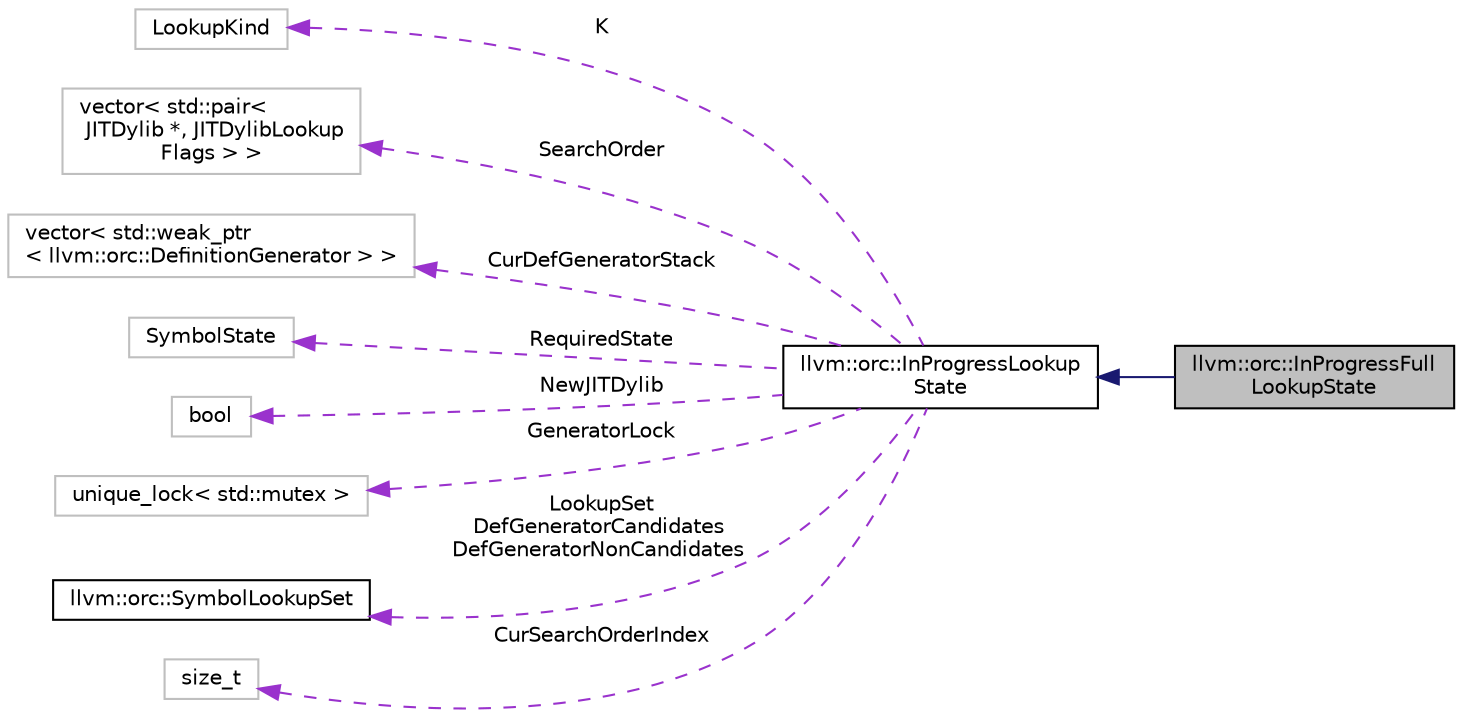 digraph "llvm::orc::InProgressFullLookupState"
{
 // LATEX_PDF_SIZE
  bgcolor="transparent";
  edge [fontname="Helvetica",fontsize="10",labelfontname="Helvetica",labelfontsize="10"];
  node [fontname="Helvetica",fontsize="10",shape=record];
  rankdir="LR";
  Node1 [label="llvm::orc::InProgressFull\lLookupState",height=0.2,width=0.4,color="black", fillcolor="grey75", style="filled", fontcolor="black",tooltip=" "];
  Node2 -> Node1 [dir="back",color="midnightblue",fontsize="10",style="solid",fontname="Helvetica"];
  Node2 [label="llvm::orc::InProgressLookup\lState",height=0.2,width=0.4,color="black",URL="$classllvm_1_1orc_1_1InProgressLookupState.html",tooltip=" "];
  Node3 -> Node2 [dir="back",color="darkorchid3",fontsize="10",style="dashed",label=" K" ,fontname="Helvetica"];
  Node3 [label="LookupKind",height=0.2,width=0.4,color="grey75",tooltip=" "];
  Node4 -> Node2 [dir="back",color="darkorchid3",fontsize="10",style="dashed",label=" SearchOrder" ,fontname="Helvetica"];
  Node4 [label="vector\< std::pair\<\l JITDylib *, JITDylibLookup\lFlags \> \>",height=0.2,width=0.4,color="grey75",tooltip=" "];
  Node5 -> Node2 [dir="back",color="darkorchid3",fontsize="10",style="dashed",label=" CurDefGeneratorStack" ,fontname="Helvetica"];
  Node5 [label="vector\< std::weak_ptr\l\< llvm::orc::DefinitionGenerator \> \>",height=0.2,width=0.4,color="grey75",tooltip=" "];
  Node6 -> Node2 [dir="back",color="darkorchid3",fontsize="10",style="dashed",label=" RequiredState" ,fontname="Helvetica"];
  Node6 [label="SymbolState",height=0.2,width=0.4,color="grey75",tooltip=" "];
  Node7 -> Node2 [dir="back",color="darkorchid3",fontsize="10",style="dashed",label=" NewJITDylib" ,fontname="Helvetica"];
  Node7 [label="bool",height=0.2,width=0.4,color="grey75",tooltip=" "];
  Node8 -> Node2 [dir="back",color="darkorchid3",fontsize="10",style="dashed",label=" GeneratorLock" ,fontname="Helvetica"];
  Node8 [label="unique_lock\< std::mutex \>",height=0.2,width=0.4,color="grey75",tooltip=" "];
  Node9 -> Node2 [dir="back",color="darkorchid3",fontsize="10",style="dashed",label=" LookupSet\nDefGeneratorCandidates\nDefGeneratorNonCandidates" ,fontname="Helvetica"];
  Node9 [label="llvm::orc::SymbolLookupSet",height=0.2,width=0.4,color="black",URL="$classllvm_1_1orc_1_1SymbolLookupSet.html",tooltip="A set of symbols to look up, each associated with a SymbolLookupFlags value."];
  Node10 -> Node2 [dir="back",color="darkorchid3",fontsize="10",style="dashed",label=" CurSearchOrderIndex" ,fontname="Helvetica"];
  Node10 [label="size_t",height=0.2,width=0.4,color="grey75",tooltip=" "];
}
